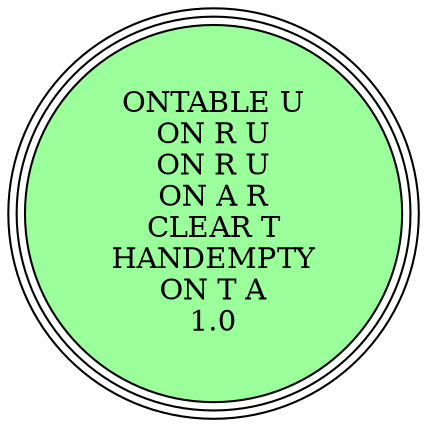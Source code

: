digraph {
"ONTABLE U\nON R U\nON R U\nON A R\nCLEAR T\nHANDEMPTY\nON T A\n1.0\n" [shape=circle, style=filled, fillcolor=palegreen1, peripheries=3];
"ONTABLE U\nON R U\nON R U\nON A R\nCLEAR T\nHANDEMPTY\nON T A\n1.0\n" [shape=circle, style=filled, fillcolor=palegreen1, peripheries=3];
}
